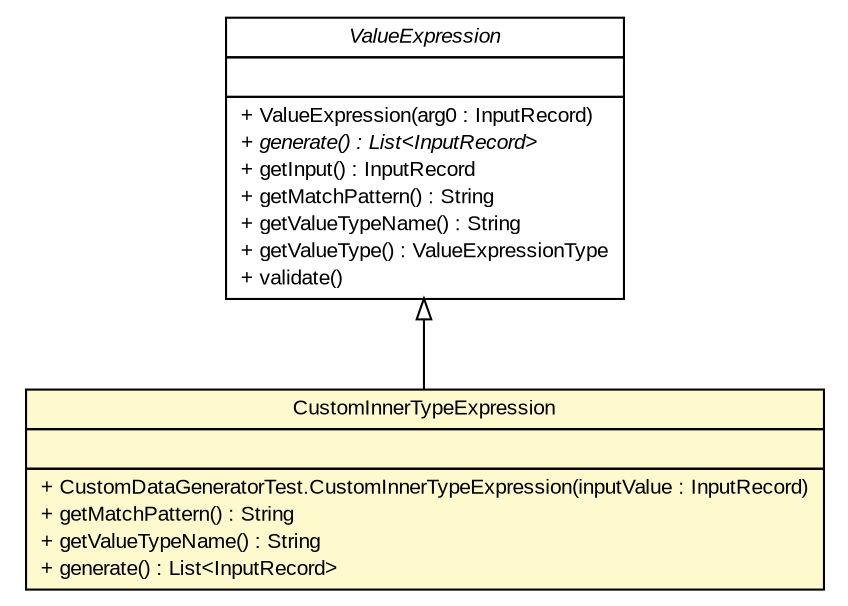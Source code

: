 #!/usr/local/bin/dot
#
# Class diagram 
# Generated by UMLGraph version R5_6 (http://www.umlgraph.org/)
#

digraph G {
	edge [fontname="arial",fontsize=10,labelfontname="arial",labelfontsize=10];
	node [fontname="arial",fontsize=10,shape=plaintext];
	nodesep=0.25;
	ranksep=0.5;
	// com.github.mkolisnyk.aerial.datagenerators.CustomDataGeneratorTest.CustomInnerTypeExpression
	c1391 [label=<<table title="com.github.mkolisnyk.aerial.datagenerators.CustomDataGeneratorTest.CustomInnerTypeExpression" border="0" cellborder="1" cellspacing="0" cellpadding="2" port="p" bgcolor="lemonChiffon" href="./CustomDataGeneratorTest.CustomInnerTypeExpression.html">
		<tr><td><table border="0" cellspacing="0" cellpadding="1">
<tr><td align="center" balign="center"> CustomInnerTypeExpression </td></tr>
		</table></td></tr>
		<tr><td><table border="0" cellspacing="0" cellpadding="1">
<tr><td align="left" balign="left">  </td></tr>
		</table></td></tr>
		<tr><td><table border="0" cellspacing="0" cellpadding="1">
<tr><td align="left" balign="left"> + CustomDataGeneratorTest.CustomInnerTypeExpression(inputValue : InputRecord) </td></tr>
<tr><td align="left" balign="left"> + getMatchPattern() : String </td></tr>
<tr><td align="left" balign="left"> + getValueTypeName() : String </td></tr>
<tr><td align="left" balign="left"> + generate() : List&lt;InputRecord&gt; </td></tr>
		</table></td></tr>
		</table>>, URL="./CustomDataGeneratorTest.CustomInnerTypeExpression.html", fontname="arial", fontcolor="black", fontsize=10.0];
	//com.github.mkolisnyk.aerial.datagenerators.CustomDataGeneratorTest.CustomInnerTypeExpression extends com.github.mkolisnyk.aerial.expressions.ValueExpression
	c1413:p -> c1391:p [dir=back,arrowtail=empty];
	// com.github.mkolisnyk.aerial.expressions.ValueExpression
	c1413 [label=<<table title="com.github.mkolisnyk.aerial.expressions.ValueExpression" border="0" cellborder="1" cellspacing="0" cellpadding="2" port="p" href="http://java.sun.com/j2se/1.4.2/docs/api/com/github/mkolisnyk/aerial/expressions/ValueExpression.html">
		<tr><td><table border="0" cellspacing="0" cellpadding="1">
<tr><td align="center" balign="center"><font face="arial italic"> ValueExpression </font></td></tr>
		</table></td></tr>
		<tr><td><table border="0" cellspacing="0" cellpadding="1">
<tr><td align="left" balign="left">  </td></tr>
		</table></td></tr>
		<tr><td><table border="0" cellspacing="0" cellpadding="1">
<tr><td align="left" balign="left"> + ValueExpression(arg0 : InputRecord) </td></tr>
<tr><td align="left" balign="left"><font face="arial italic" point-size="10.0"> + generate() : List&lt;InputRecord&gt; </font></td></tr>
<tr><td align="left" balign="left"> + getInput() : InputRecord </td></tr>
<tr><td align="left" balign="left"> + getMatchPattern() : String </td></tr>
<tr><td align="left" balign="left"> + getValueTypeName() : String </td></tr>
<tr><td align="left" balign="left"> + getValueType() : ValueExpressionType </td></tr>
<tr><td align="left" balign="left"> + validate() </td></tr>
		</table></td></tr>
		</table>>, URL="http://java.sun.com/j2se/1.4.2/docs/api/com/github/mkolisnyk/aerial/expressions/ValueExpression.html", fontname="arial", fontcolor="black", fontsize=10.0];
}

